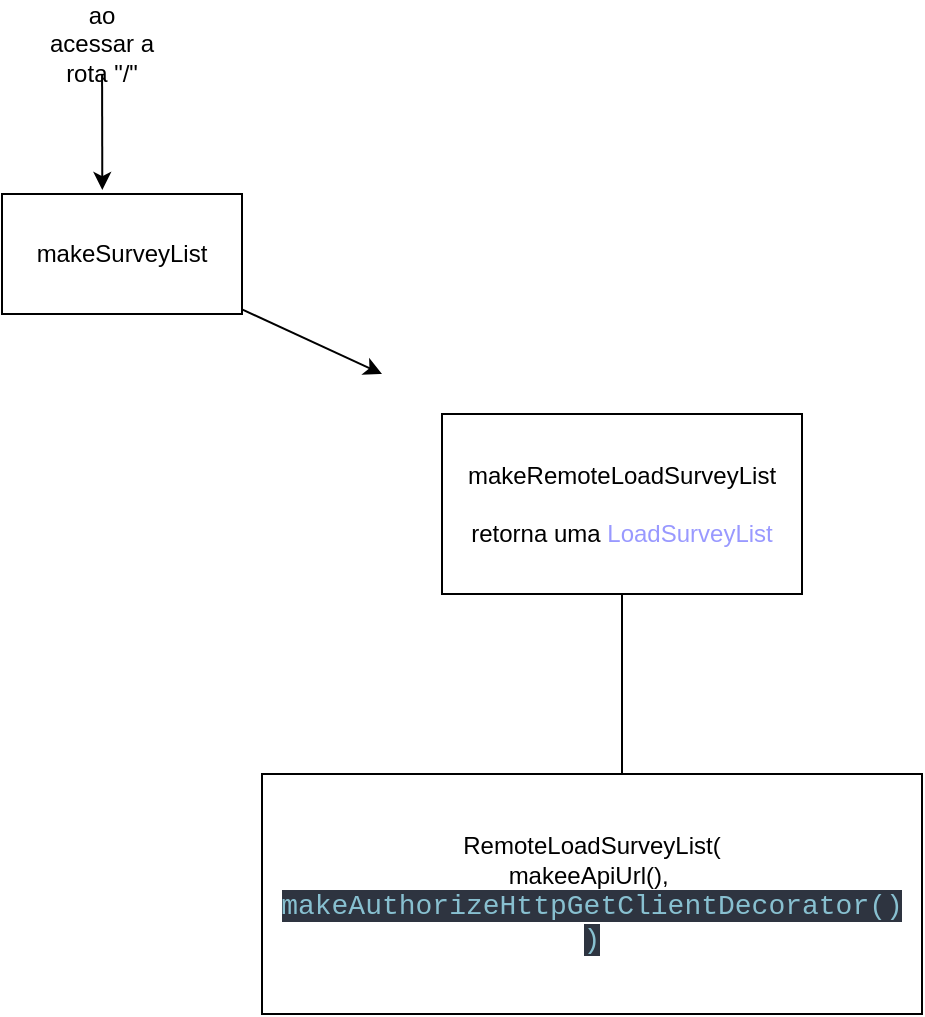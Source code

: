 <mxfile>
    <diagram id="lYlfglwtMGSyrXyzCRMn" name="Page-1">
        <mxGraphModel dx="765" dy="453" grid="1" gridSize="10" guides="1" tooltips="1" connect="1" arrows="1" fold="1" page="1" pageScale="1" pageWidth="827" pageHeight="1169" math="0" shadow="0">
            <root>
                <mxCell id="0"/>
                <mxCell id="1" parent="0"/>
                <mxCell id="6" style="edgeStyle=none;html=1;" edge="1" parent="1" source="3">
                    <mxGeometry relative="1" as="geometry">
                        <mxPoint x="220" y="210" as="targetPoint"/>
                    </mxGeometry>
                </mxCell>
                <mxCell id="3" value="makeSurveyList" style="rounded=0;whiteSpace=wrap;html=1;" vertex="1" parent="1">
                    <mxGeometry x="30" y="120" width="120" height="60" as="geometry"/>
                </mxCell>
                <mxCell id="5" style="edgeStyle=none;html=1;entryX=0.418;entryY=-0.033;entryDx=0;entryDy=0;entryPerimeter=0;" edge="1" parent="1" source="4" target="3">
                    <mxGeometry relative="1" as="geometry"/>
                </mxCell>
                <mxCell id="4" value="ao acessar a rota &quot;/&quot;" style="text;html=1;strokeColor=none;fillColor=none;align=center;verticalAlign=middle;whiteSpace=wrap;rounded=0;" vertex="1" parent="1">
                    <mxGeometry x="50" y="30" width="60" height="30" as="geometry"/>
                </mxCell>
                <mxCell id="8" style="edgeStyle=none;html=1;" edge="1" parent="1" source="7">
                    <mxGeometry relative="1" as="geometry">
                        <mxPoint x="340" y="420" as="targetPoint"/>
                    </mxGeometry>
                </mxCell>
                <mxCell id="7" value="makeRemoteLoadSurveyList&lt;br&gt;&lt;br&gt;retorna uma &lt;font color=&quot;#9999ff&quot;&gt;LoadSurveyList&lt;/font&gt;" style="rounded=0;whiteSpace=wrap;html=1;" vertex="1" parent="1">
                    <mxGeometry x="250" y="230" width="180" height="90" as="geometry"/>
                </mxCell>
                <mxCell id="9" value="RemoteLoadSurveyList(&lt;br&gt;makeeApiUrl(),&amp;nbsp;&lt;br&gt;&lt;span style=&quot;color: rgb(136 , 192 , 208) ; background-color: rgb(46 , 52 , 64) ; font-family: &amp;#34;fira code&amp;#34; , &amp;#34;menlo&amp;#34; , &amp;#34;monaco&amp;#34; , &amp;#34;courier new&amp;#34; , monospace ; font-size: 14px&quot;&gt;makeAuthorizeHttpGetClientDecorator()&lt;br&gt;)&lt;/span&gt;" style="rounded=0;whiteSpace=wrap;html=1;" vertex="1" parent="1">
                    <mxGeometry x="160" y="410" width="330" height="120" as="geometry"/>
                </mxCell>
            </root>
        </mxGraphModel>
    </diagram>
</mxfile>